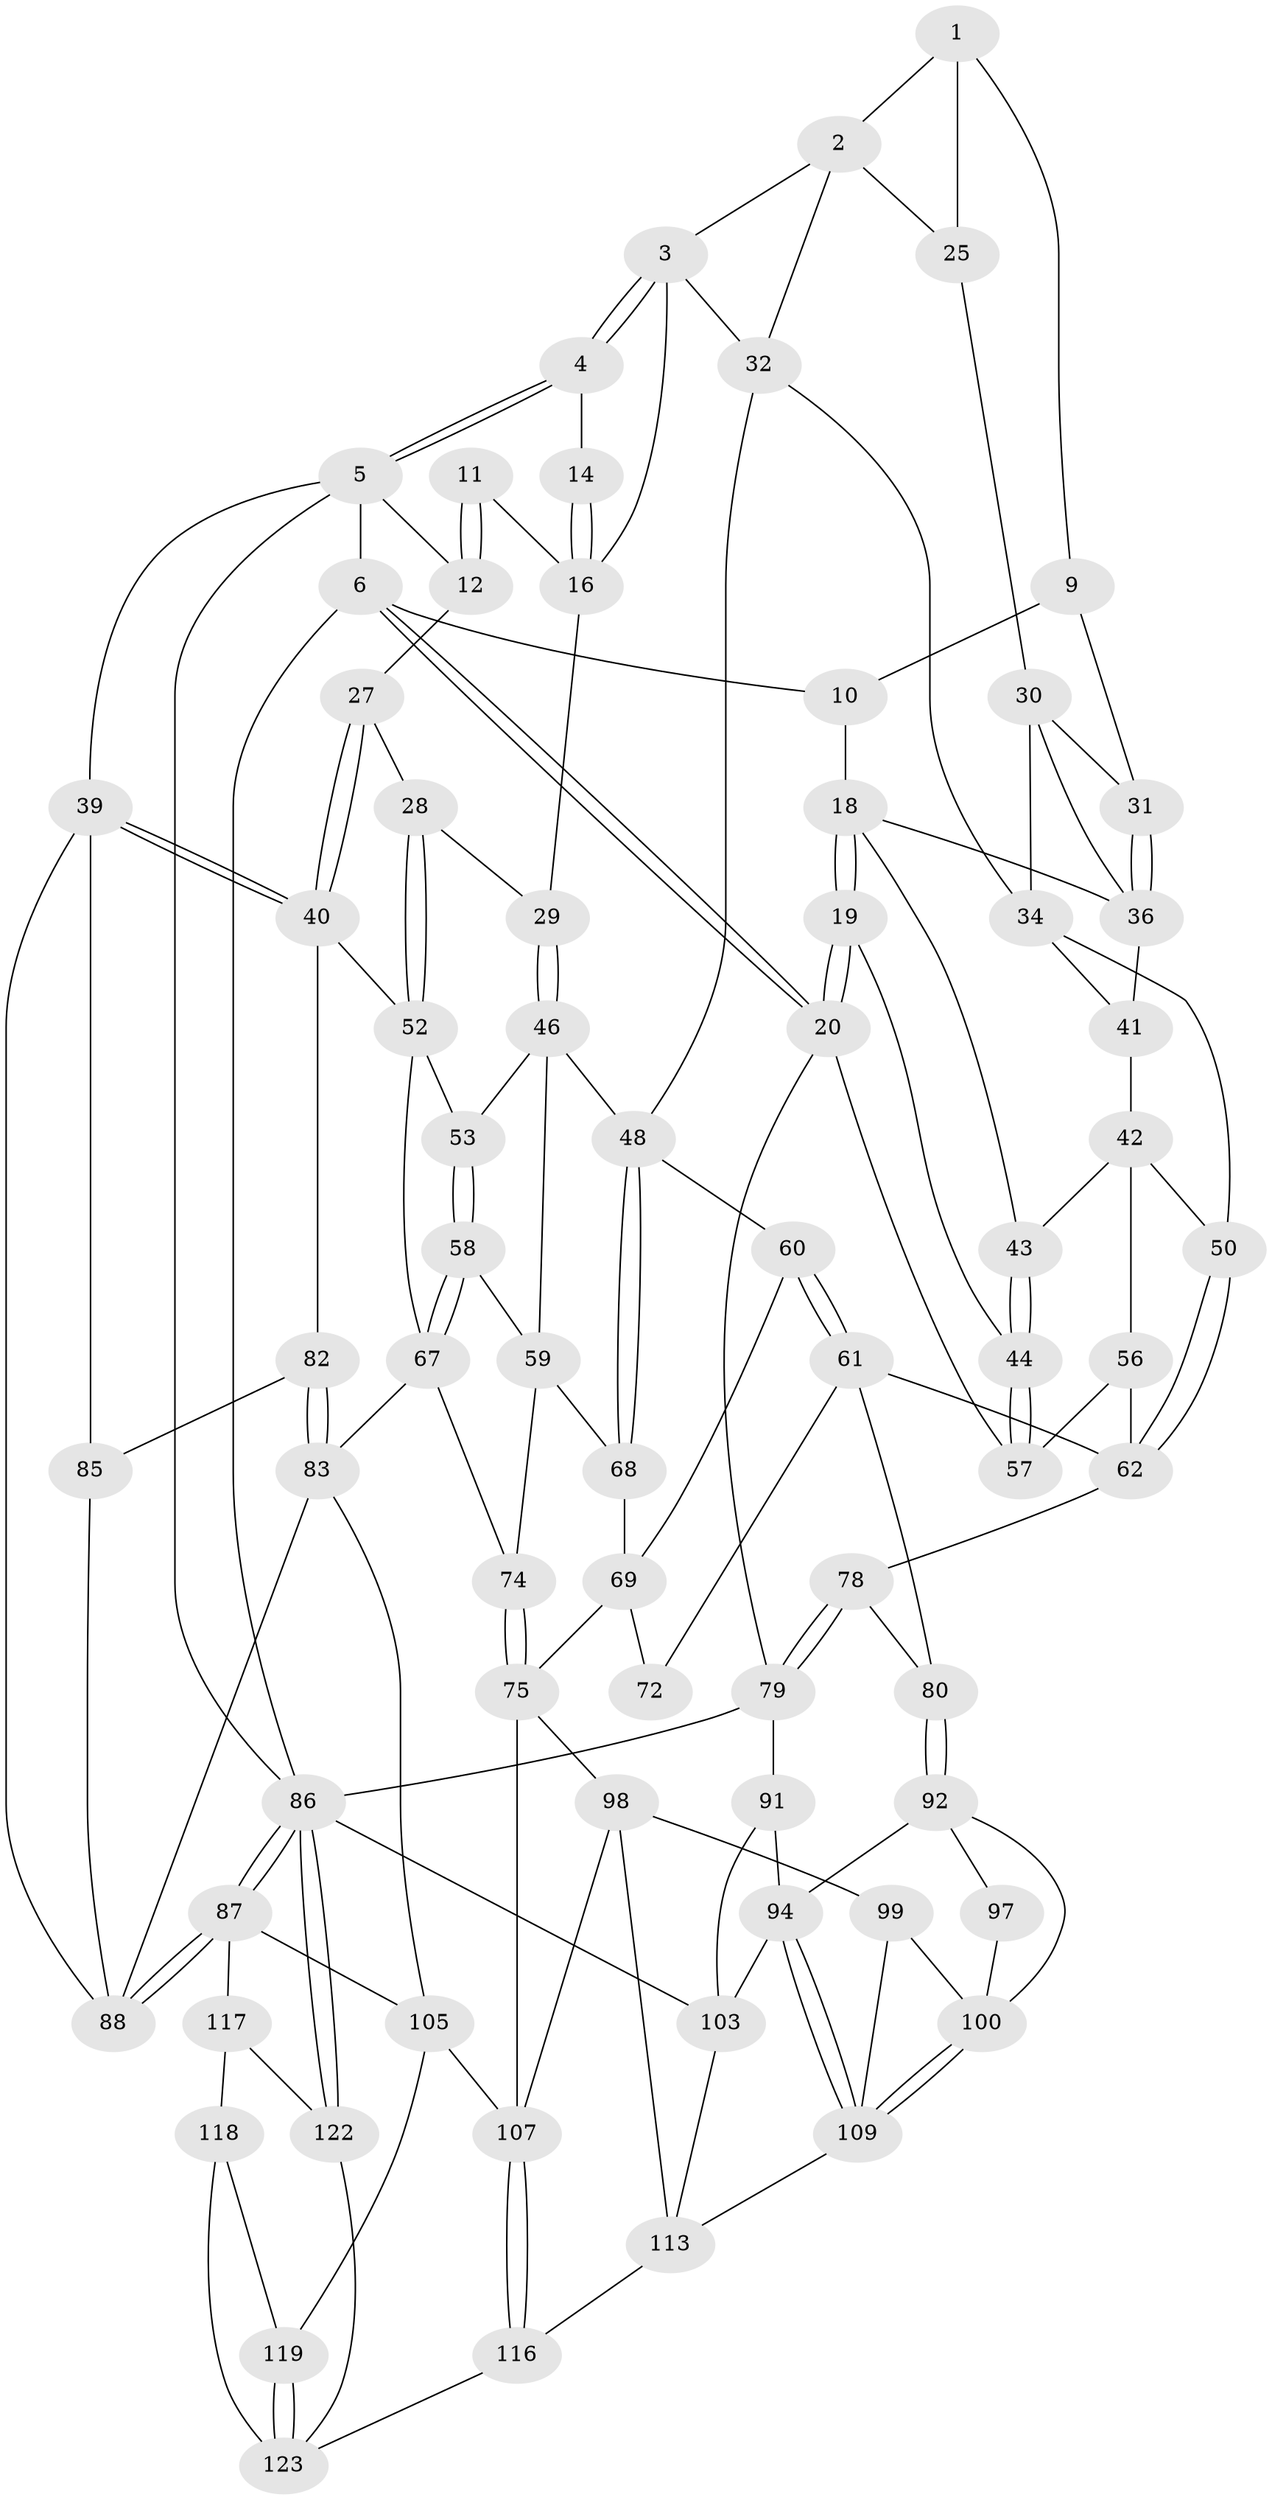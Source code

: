 // original degree distribution, {3: 0.04838709677419355, 4: 0.18548387096774194, 5: 0.532258064516129, 6: 0.23387096774193547}
// Generated by graph-tools (version 1.1) at 2025/42/03/06/25 10:42:29]
// undirected, 75 vertices, 161 edges
graph export_dot {
graph [start="1"]
  node [color=gray90,style=filled];
  1 [pos="+0.38977135945035946+0",super="+8"];
  2 [pos="+0.4822154832708438+0",super="+24"];
  3 [pos="+0.5845682475039269+0",super="+23"];
  4 [pos="+0.6604466246129461+0"];
  5 [pos="+1+0",super="+13"];
  6 [pos="+0+0",super="+7"];
  9 [pos="+0.13873563822707288+0.05392150784477293",super="+21"];
  10 [pos="+0.08871854471245672+0.02719183052131855",super="+17"];
  11 [pos="+0.8589116935722874+0.0806560914951375",super="+15"];
  12 [pos="+0.9844295643496137+0.16866191977984396",super="+26"];
  14 [pos="+0.8216409470907393+0.0497221386694256"];
  16 [pos="+0.8059307535388539+0.13821102957088238",super="+22"];
  18 [pos="+0.019594756376560843+0.21711362828211198",super="+37"];
  19 [pos="+0+0.2694267311455774"];
  20 [pos="+0+0.2626495224113199",super="+66"];
  25 [pos="+0.24041449056951958+0.11347016254737999"];
  27 [pos="+0.8417414278104228+0.27283419017084726"];
  28 [pos="+0.7862035347683747+0.28182539638077814"];
  29 [pos="+0.6683380042287933+0.22304058716092082"];
  30 [pos="+0.21653790250631533+0.15496273158506993",super="+35"];
  31 [pos="+0.18243328831720243+0.1669383798596891"];
  32 [pos="+0.3911525590947295+0.2812676628251457",super="+33"];
  34 [pos="+0.3604862658772602+0.30852900440660647",super="+45"];
  36 [pos="+0.1626360481505085+0.27602679620109355",super="+38"];
  39 [pos="+1+0.4551145301873581",super="+84"];
  40 [pos="+0.9772402971092878+0.47607451282131125",super="+54"];
  41 [pos="+0.1746807633562202+0.3140167535412834"];
  42 [pos="+0.14183365255506167+0.3598189585718284",super="+51"];
  43 [pos="+0.09672900450233235+0.360121872560294"];
  44 [pos="+0.05422869514593028+0.38203969545877053"];
  46 [pos="+0.6464619304352557+0.2807354875482973",super="+47"];
  48 [pos="+0.44712081472746923+0.41085027820735337",super="+49"];
  50 [pos="+0.23425140164071073+0.40469177388635047"];
  52 [pos="+0.7828763522295007+0.4232636331700587",super="+55"];
  53 [pos="+0.6880848402552903+0.4093313708164473"];
  56 [pos="+0.10089988369803168+0.4532389800272209",super="+64"];
  57 [pos="+0.07378902337109818+0.42381802626433884",super="+65"];
  58 [pos="+0.6056296951347956+0.5023438573831276"];
  59 [pos="+0.5815319745533574+0.5039695898294976",super="+70"];
  60 [pos="+0.29890421599631006+0.5350542146170112"];
  61 [pos="+0.27883900414255175+0.538468413064349",super="+73"];
  62 [pos="+0.24951772120443758+0.5194648787383918",super="+63"];
  67 [pos="+0.7387298380924151+0.5460018643591481",super="+77"];
  68 [pos="+0.42538328076745346+0.5585655972056871"];
  69 [pos="+0.36378679732075614+0.577773082824415",super="+71"];
  72 [pos="+0.38187874820846474+0.729167892058737"];
  74 [pos="+0.5309391535362361+0.7127406629264432"];
  75 [pos="+0.5033825645621715+0.7555402804780024",super="+76"];
  78 [pos="+0.11534374416174004+0.579596937387513",super="+81"];
  79 [pos="+0+0.6570743706357443",super="+89"];
  80 [pos="+0.14323986348692347+0.7186520202204046"];
  82 [pos="+0.8400794881803383+0.7256321738555523"];
  83 [pos="+0.8370563440791869+0.7283647388516832",super="+104"];
  85 [pos="+0.9307708226114172+0.7038777571371414"];
  86 [pos="+1+1",super="+90"];
  87 [pos="+1+1",super="+110"];
  88 [pos="+1+0.8362742608521073",super="+102"];
  91 [pos="+0+0.7274424098941628",super="+96"];
  92 [pos="+0.14759726911052953+0.7369125795995927",super="+93"];
  94 [pos="+0.15424581223657993+0.8163884842247664",super="+95"];
  97 [pos="+0.2815261298233747+0.7822654448427745"];
  98 [pos="+0.35538993467825236+0.8575046715739407",super="+114"];
  99 [pos="+0.35124423878285016+0.8592209649334219"];
  100 [pos="+0.30131390914342543+0.8604700158305832",super="+101"];
  103 [pos="+0+1",super="+111"];
  105 [pos="+0.8378683968587628+0.7716119171522613",super="+106"];
  107 [pos="+0.5514666402252019+0.8081359942466738",super="+108"];
  109 [pos="+0.21738201963751994+0.9330234951446783",super="+112"];
  113 [pos="+0.20314208247877466+1",super="+115"];
  116 [pos="+0.46144879350100865+1"];
  117 [pos="+0.8344095685734376+0.8346058493015382",super="+120"];
  118 [pos="+0.7189758236413466+0.8965477242051704",super="+121"];
  119 [pos="+0.6063403192936186+0.8585511957177846"];
  122 [pos="+1+1"];
  123 [pos="+0.639451722622642+1",super="+124"];
  1 -- 2;
  1 -- 9;
  1 -- 25;
  2 -- 3;
  2 -- 32;
  2 -- 25;
  3 -- 4;
  3 -- 4;
  3 -- 16;
  3 -- 32;
  4 -- 5;
  4 -- 5;
  4 -- 14;
  5 -- 6;
  5 -- 86;
  5 -- 12;
  5 -- 39;
  6 -- 20;
  6 -- 20;
  6 -- 86;
  6 -- 10;
  9 -- 10 [weight=2];
  9 -- 31;
  10 -- 18;
  11 -- 12 [weight=2];
  11 -- 12;
  11 -- 16;
  12 -- 27;
  14 -- 16;
  14 -- 16;
  16 -- 29;
  18 -- 19;
  18 -- 19;
  18 -- 43;
  18 -- 36;
  19 -- 20;
  19 -- 20;
  19 -- 44;
  20 -- 79;
  20 -- 57;
  25 -- 30;
  27 -- 28;
  27 -- 40;
  27 -- 40;
  28 -- 29;
  28 -- 52;
  28 -- 52;
  29 -- 46;
  29 -- 46;
  30 -- 31;
  30 -- 34;
  30 -- 36;
  31 -- 36;
  31 -- 36;
  32 -- 48;
  32 -- 34;
  34 -- 41;
  34 -- 50;
  36 -- 41;
  39 -- 40;
  39 -- 40;
  39 -- 88;
  39 -- 85;
  40 -- 82;
  40 -- 52;
  41 -- 42;
  42 -- 43;
  42 -- 56;
  42 -- 50;
  43 -- 44;
  43 -- 44;
  44 -- 57;
  44 -- 57;
  46 -- 53;
  46 -- 48;
  46 -- 59;
  48 -- 68;
  48 -- 68;
  48 -- 60;
  50 -- 62;
  50 -- 62;
  52 -- 53;
  52 -- 67;
  53 -- 58;
  53 -- 58;
  56 -- 57 [weight=2];
  56 -- 62;
  58 -- 59;
  58 -- 67;
  58 -- 67;
  59 -- 74;
  59 -- 68;
  60 -- 61;
  60 -- 61;
  60 -- 69;
  61 -- 62;
  61 -- 72;
  61 -- 80;
  62 -- 78;
  67 -- 83;
  67 -- 74;
  68 -- 69;
  69 -- 72;
  69 -- 75;
  74 -- 75;
  74 -- 75;
  75 -- 107;
  75 -- 98;
  78 -- 79;
  78 -- 79;
  78 -- 80;
  79 -- 91;
  79 -- 86;
  80 -- 92;
  80 -- 92;
  82 -- 83;
  82 -- 83;
  82 -- 85;
  83 -- 105;
  83 -- 88;
  85 -- 88;
  86 -- 87;
  86 -- 87;
  86 -- 122;
  86 -- 122;
  86 -- 103;
  87 -- 88;
  87 -- 88;
  87 -- 105;
  87 -- 117;
  91 -- 103;
  91 -- 94;
  92 -- 97;
  92 -- 94;
  92 -- 100;
  94 -- 109;
  94 -- 109;
  94 -- 103;
  97 -- 100;
  98 -- 99;
  98 -- 107;
  98 -- 113;
  99 -- 100;
  99 -- 109;
  100 -- 109;
  100 -- 109;
  103 -- 113;
  105 -- 107;
  105 -- 119;
  107 -- 116;
  107 -- 116;
  109 -- 113;
  113 -- 116;
  116 -- 123;
  117 -- 118 [weight=2];
  117 -- 122;
  118 -- 119;
  118 -- 123;
  119 -- 123;
  119 -- 123;
  122 -- 123;
}
